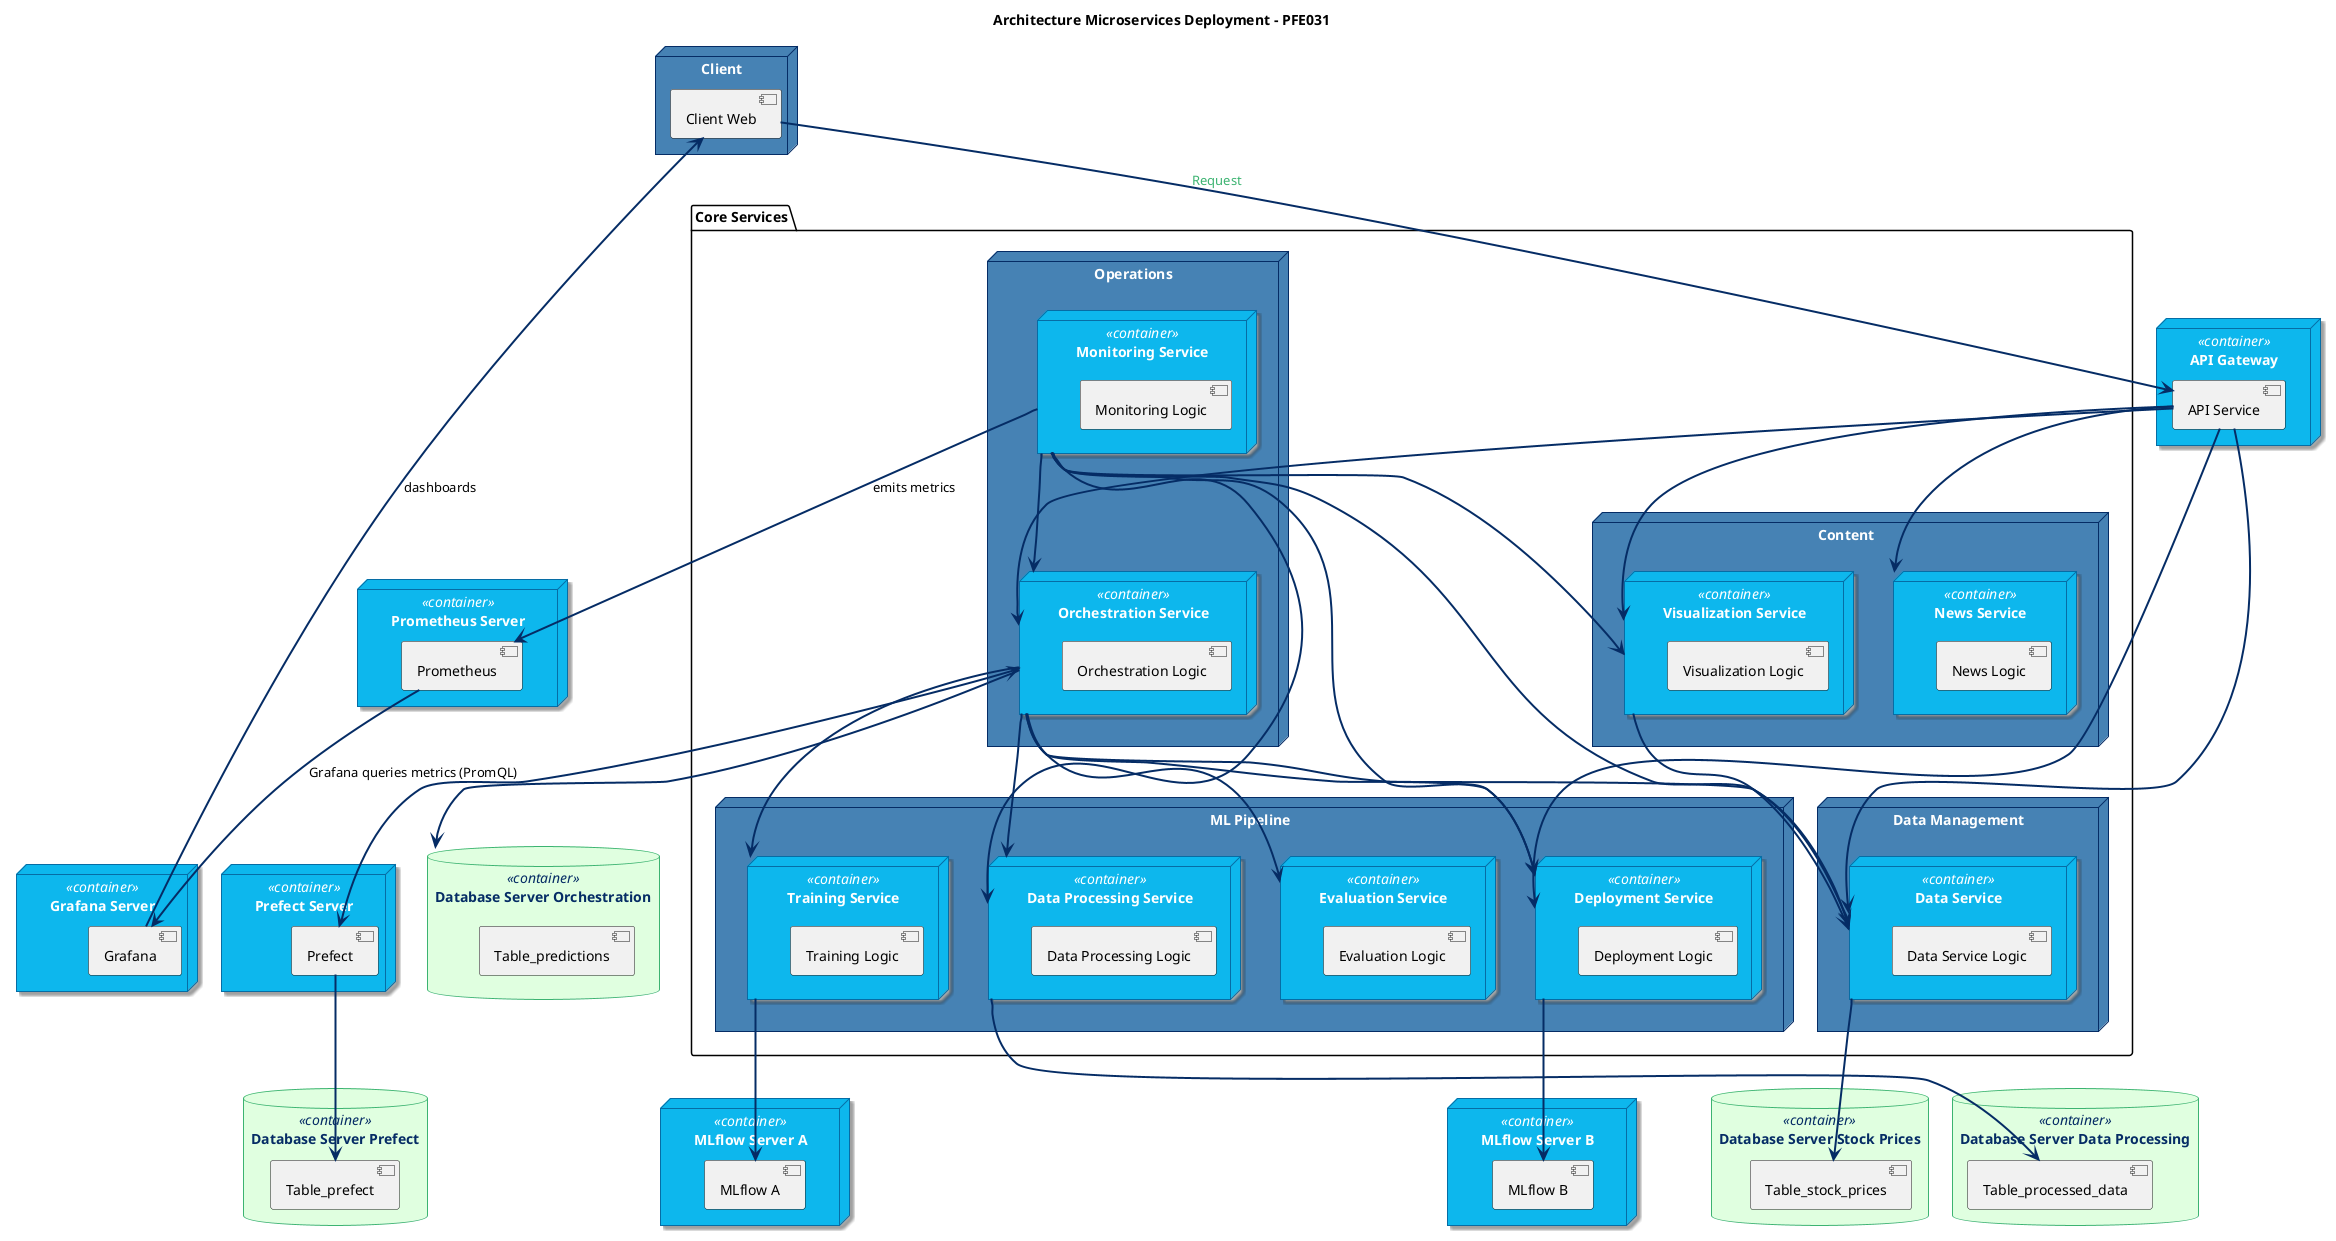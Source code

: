 @startuml Architecture Microservices Deployment

title Architecture Microservices Deployment - PFE031

!define DARKBLUE #052C65
!define LIGHTBLUE #4682B4
!define GREEN #3CB371
!define ORANGE #FFA500
!define GRAY #808080
!define CONTAINER_COLOR #0db7ed
!define CONTAINER_BORDER_COLOR #066da5

skinparam node {
  BorderColor DARKBLUE
  BackgroundColor LIGHTBLUE
  FontColor white
}

skinparam database {
  BorderColor GREEN
  BackgroundColor #E0FFE0
  FontColor DARKBLUE
}

skinparam node<<container>> {
  BackgroundColor CONTAINER_COLOR
  BorderColor CONTAINER_BORDER_COLOR
  StereotypeFontColor white
  FontColor white
  Shadowing true
}

' Define arrow colors
skinparam Arrow {
  Color DARKBLUE
  Thickness 2
}

' Client Layer
node "Client" as client {
  [Client Web] as web
}

' API Gateway Layer
node "API Gateway" as gateway <<container>> {
  [API Service] as api
}

' Core Services - grouped by functionality
package "Core Services" {
  node "Data Management" as dataNode {
    node "Data Service" as data <<container>> {
      [Data Service Logic]
    }
  }
  
  node "ML Pipeline" as mlNode {
    node "Data Processing Service" as dataProcessing <<container>> {
      [Data Processing Logic]
    }
    node "Training Service" as training <<container>> {
      [Training Logic]
    }
    node "Evaluation Service" as evaluation <<container>> {
      [Evaluation Logic]
    }
    node "Deployment Service" as deployment <<container>> {
      [Deployment Logic]
    }
  }
  
  node "Operations" as opsNode {
    node "Orchestration Service" as orchestration <<container>> {
      [Orchestration Logic]
    }
    node "Monitoring Service" as monitoring <<container>> {
      [Monitoring Logic]
    }
  }
  
  node "Content" as contentNode {
    node "News Service" as news <<container>> {
      [News Logic]
    }
    node "Visualization Service" as visualization <<container>> {
    [Visualization Logic]
    }
  }
}

' Data Storage Layer

' Bases de données

' Database Prefect
database "Database Server Prefect" as dbPrefect <<container>> {
  [Table_prefect] as prefectTable
}

' Database Orchestration
database "Database Server Orchestration" as dbOrch <<container>> {
  [Table_predictions] as predTable
}

' Database Stock Prices
database "Database Server Stock Prices" as dbStock <<container>> {
  [Table_stock_prices] as stockTable
}

' Database Data Processing
database "Database Server Data Processing" as dbDataProcessing <<container>> {
  [Table_processed_data] as processedDataTable
}

' MLflow Servers
node "MLflow Server A" as mlflowA <<container>> {
  [MLflow A] as mlflowServiceA
}

node "MLflow Server B" as mlflowB <<container>> {
  [MLflow B] as mlflowServiceB
}

' Prefect Container
node "Prefect Server" as prefectNode <<container>> {
  [Prefect] as prefect
}

' Monitoring & Visualization Tools
node "Prometheus Server" as prometheus <<container>> {
  [Prometheus] as prometheusService
}

node "Grafana Server" as grafana <<container>> {
  [Grafana] as grafanaService
}

' Connections
web --> api : <color:GREEN>Request</color>

api --> orchestration
api --> data
api --> deployment
api --> news

orchestration <--> prefect
orchestration --> data
orchestration --> training
orchestration --> deployment
orchestration --> dataProcessing
orchestration --> evaluation
orchestration --> dbOrch

prefect --> prefectTable

data --> stockTable
training --> mlflowServiceA
deployment --> mlflowServiceB
dataProcessing --> processedDataTable

monitoring --> deployment
monitoring --> orchestration
monitoring --> data
monitoring --> dataProcessing

api --> visualization
monitoring --> visualization
visualization --> data

' Monitoring connections
monitoring --> prometheusService : emits metrics
prometheusService --> grafanaService : Grafana queries metrics (PromQL)

' Optionally, you can show that monitoring can visualize via Grafana
grafanaService --> web : dashboards

@enduml

